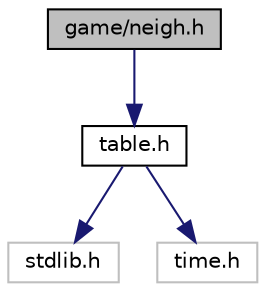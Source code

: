 digraph "game/neigh.h"
{
 // LATEX_PDF_SIZE
  edge [fontname="Helvetica",fontsize="10",labelfontname="Helvetica",labelfontsize="10"];
  node [fontname="Helvetica",fontsize="10",shape=record];
  Node1 [label="game/neigh.h",height=0.2,width=0.4,color="black", fillcolor="grey75", style="filled", fontcolor="black",tooltip="this file contains the declarations of function that will help us to handle the amount of neighbors o..."];
  Node1 -> Node2 [color="midnightblue",fontsize="10",style="solid",fontname="Helvetica"];
  Node2 [label="table.h",height=0.2,width=0.4,color="black", fillcolor="white", style="filled",URL="$table_8h.html",tooltip="header file with function to manipulate a board"];
  Node2 -> Node3 [color="midnightblue",fontsize="10",style="solid",fontname="Helvetica"];
  Node3 [label="stdlib.h",height=0.2,width=0.4,color="grey75", fillcolor="white", style="filled",tooltip=" "];
  Node2 -> Node4 [color="midnightblue",fontsize="10",style="solid",fontname="Helvetica"];
  Node4 [label="time.h",height=0.2,width=0.4,color="grey75", fillcolor="white", style="filled",tooltip=" "];
}
